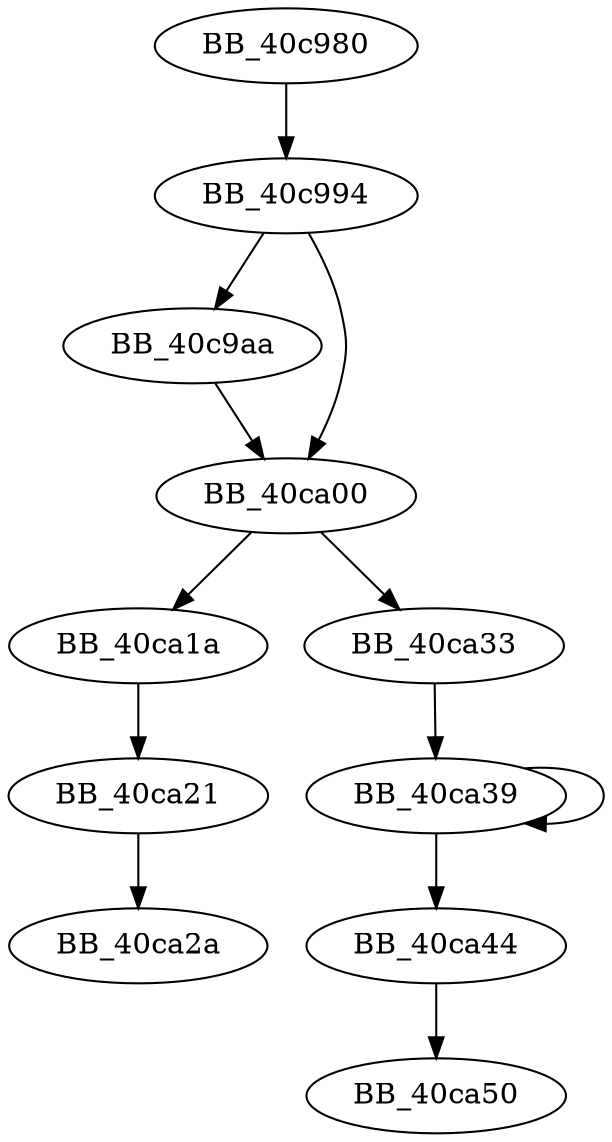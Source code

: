 DiGraph sub_40C980{
BB_40c980->BB_40c994
BB_40c994->BB_40c9aa
BB_40c994->BB_40ca00
BB_40c9aa->BB_40ca00
BB_40ca00->BB_40ca1a
BB_40ca00->BB_40ca33
BB_40ca1a->BB_40ca21
BB_40ca21->BB_40ca2a
BB_40ca33->BB_40ca39
BB_40ca39->BB_40ca39
BB_40ca39->BB_40ca44
BB_40ca44->BB_40ca50
}
